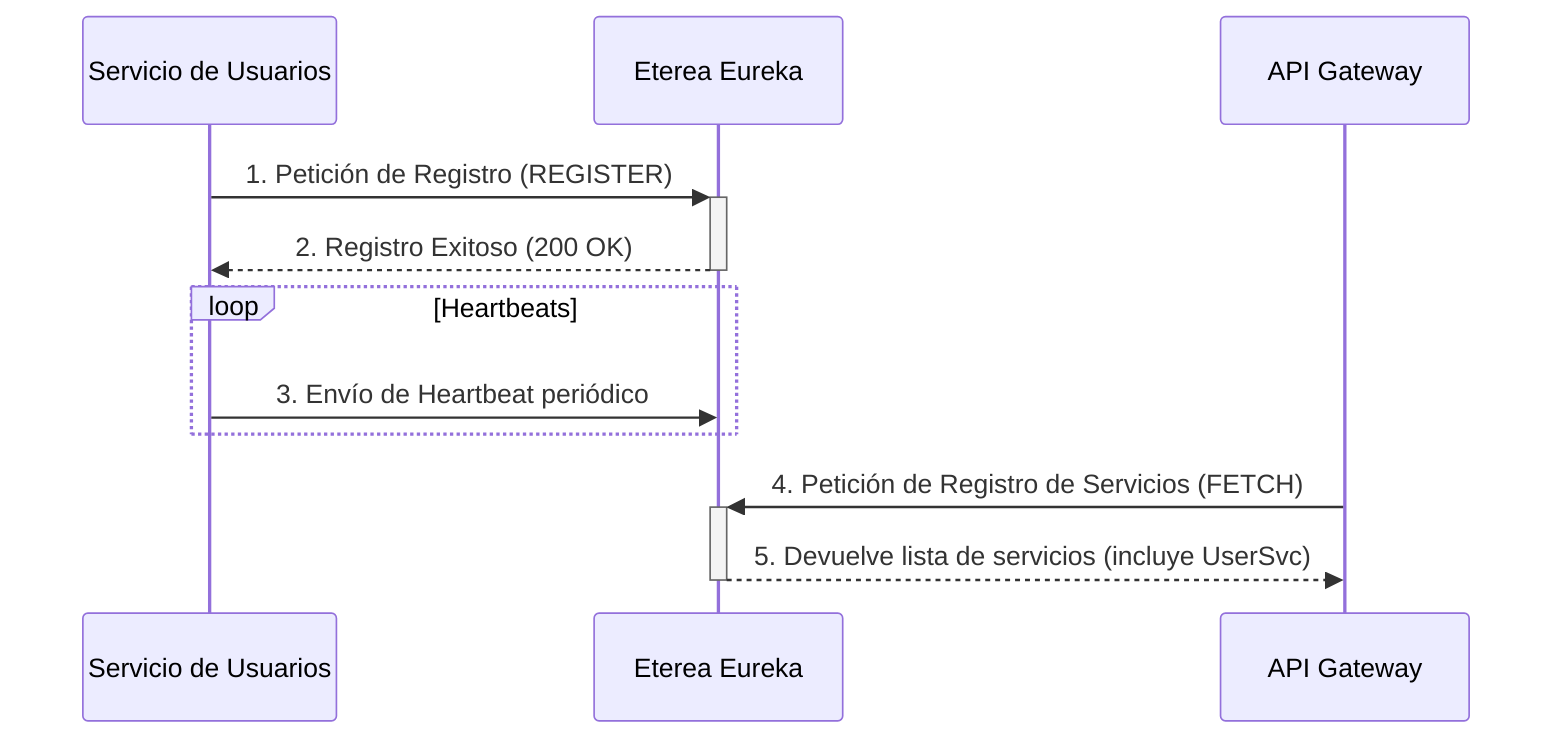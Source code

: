 sequenceDiagram
    participant UserSvc as Servicio de Usuarios
    participant EurekaSvc as Eterea Eureka
    participant Gateway as API Gateway

    UserSvc->>+EurekaSvc: 1. Petición de Registro (REGISTER)
    EurekaSvc-->>-UserSvc: 2. Registro Exitoso (200 OK)

    loop Heartbeats
        UserSvc->>EurekaSvc: 3. Envío de Heartbeat periódico
    end

    Gateway->>+EurekaSvc: 4. Petición de Registro de Servicios (FETCH)
    EurekaSvc-->>-Gateway: 5. Devuelve lista de servicios (incluye UserSvc)